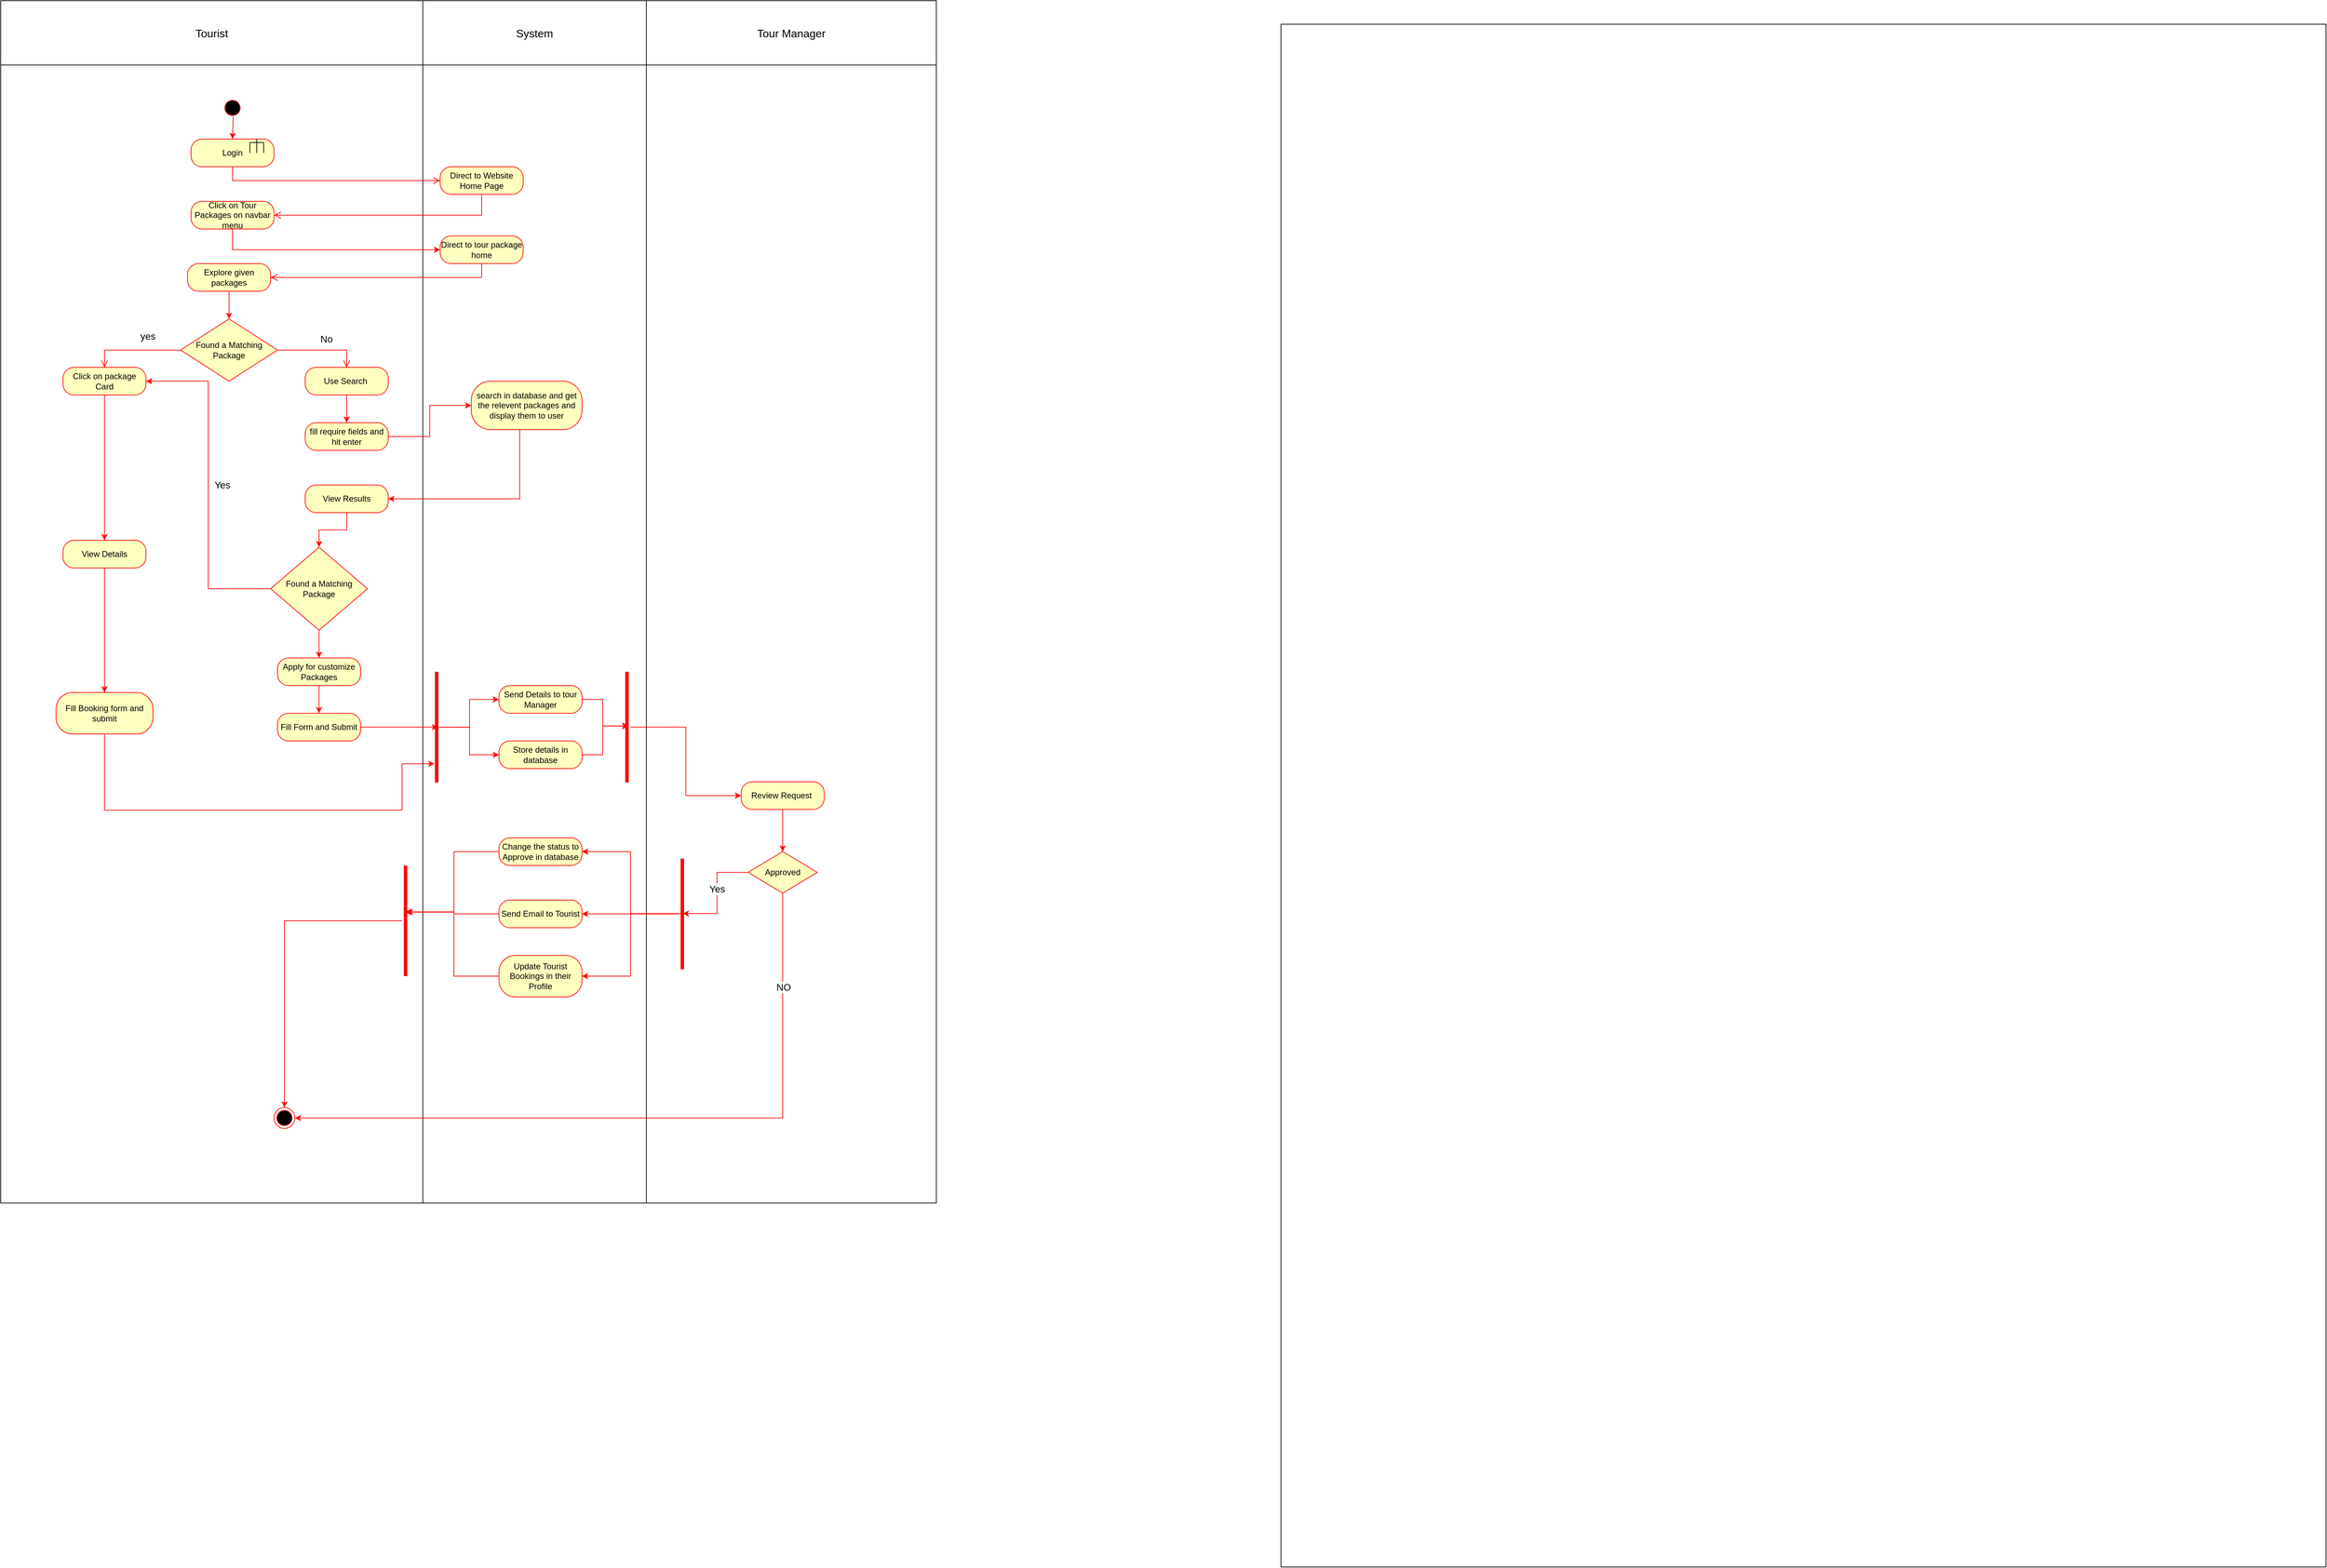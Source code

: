 <mxfile version="21.1.4" type="device">
  <diagram name="Page-1" id="e7e014a7-5840-1c2e-5031-d8a46d1fe8dd">
    <mxGraphModel dx="4356" dy="1751" grid="1" gridSize="10" guides="1" tooltips="1" connect="1" arrows="1" fold="1" page="1" pageScale="1" pageWidth="1169" pageHeight="826" background="none" math="0" shadow="0">
      <root>
        <mxCell id="0" />
        <mxCell id="1" parent="0" />
        <mxCell id="yYrWs5ZPauLih-OJuVwP-48" value="" style="shape=table;startSize=0;container=1;collapsible=0;childLayout=tableLayout;fontSize=16;strokeColor=#000000;" vertex="1" parent="1">
          <mxGeometry x="-50" y="70" width="1352" height="1738" as="geometry" />
        </mxCell>
        <mxCell id="yYrWs5ZPauLih-OJuVwP-49" value="" style="shape=tableRow;horizontal=0;startSize=0;swimlaneHead=0;swimlaneBody=0;strokeColor=inherit;top=0;left=0;bottom=0;right=0;collapsible=0;dropTarget=0;fillColor=none;points=[[0,0.5],[1,0.5]];portConstraint=eastwest;fontSize=16;" vertex="1" parent="yYrWs5ZPauLih-OJuVwP-48">
          <mxGeometry width="1352" height="93" as="geometry" />
        </mxCell>
        <mxCell id="yYrWs5ZPauLih-OJuVwP-50" value="Tourist" style="shape=partialRectangle;html=1;whiteSpace=wrap;connectable=0;strokeColor=inherit;overflow=hidden;fillColor=none;top=0;left=0;bottom=0;right=0;pointerEvents=1;fontSize=16;" vertex="1" parent="yYrWs5ZPauLih-OJuVwP-49">
          <mxGeometry width="610" height="93" as="geometry">
            <mxRectangle width="610" height="93" as="alternateBounds" />
          </mxGeometry>
        </mxCell>
        <mxCell id="yYrWs5ZPauLih-OJuVwP-51" value="System" style="shape=partialRectangle;html=1;whiteSpace=wrap;connectable=0;strokeColor=inherit;overflow=hidden;fillColor=none;top=0;left=0;bottom=0;right=0;pointerEvents=1;fontSize=16;" vertex="1" parent="yYrWs5ZPauLih-OJuVwP-49">
          <mxGeometry x="610" width="323" height="93" as="geometry">
            <mxRectangle width="323" height="93" as="alternateBounds" />
          </mxGeometry>
        </mxCell>
        <mxCell id="yYrWs5ZPauLih-OJuVwP-52" value="Tour Manager" style="shape=partialRectangle;html=1;whiteSpace=wrap;connectable=0;strokeColor=inherit;overflow=hidden;fillColor=none;top=0;left=0;bottom=0;right=0;pointerEvents=1;fontSize=16;" vertex="1" parent="yYrWs5ZPauLih-OJuVwP-49">
          <mxGeometry x="933" width="419" height="93" as="geometry">
            <mxRectangle width="419" height="93" as="alternateBounds" />
          </mxGeometry>
        </mxCell>
        <mxCell id="yYrWs5ZPauLih-OJuVwP-53" value="" style="shape=tableRow;horizontal=0;startSize=0;swimlaneHead=0;swimlaneBody=0;strokeColor=inherit;top=0;left=0;bottom=0;right=0;collapsible=0;dropTarget=0;fillColor=none;points=[[0,0.5],[1,0.5]];portConstraint=eastwest;fontSize=16;" vertex="1" parent="yYrWs5ZPauLih-OJuVwP-48">
          <mxGeometry y="93" width="1352" height="1645" as="geometry" />
        </mxCell>
        <mxCell id="yYrWs5ZPauLih-OJuVwP-54" value="" style="shape=partialRectangle;html=1;whiteSpace=wrap;connectable=0;strokeColor=inherit;overflow=hidden;fillColor=none;top=0;left=0;bottom=0;right=0;pointerEvents=1;fontSize=16;" vertex="1" parent="yYrWs5ZPauLih-OJuVwP-53">
          <mxGeometry width="610" height="1645" as="geometry">
            <mxRectangle width="610" height="1645" as="alternateBounds" />
          </mxGeometry>
        </mxCell>
        <mxCell id="yYrWs5ZPauLih-OJuVwP-55" value="" style="shape=partialRectangle;html=1;whiteSpace=wrap;connectable=0;strokeColor=inherit;overflow=hidden;fillColor=none;top=0;left=0;bottom=0;right=0;pointerEvents=1;fontSize=16;" vertex="1" parent="yYrWs5ZPauLih-OJuVwP-53">
          <mxGeometry x="610" width="323" height="1645" as="geometry">
            <mxRectangle width="323" height="1645" as="alternateBounds" />
          </mxGeometry>
        </mxCell>
        <mxCell id="yYrWs5ZPauLih-OJuVwP-56" value="" style="shape=partialRectangle;html=1;whiteSpace=wrap;connectable=0;strokeColor=inherit;overflow=hidden;fillColor=none;top=0;left=0;bottom=0;right=0;pointerEvents=1;fontSize=16;" vertex="1" parent="yYrWs5ZPauLih-OJuVwP-53">
          <mxGeometry x="933" width="419" height="1645" as="geometry">
            <mxRectangle width="419" height="1645" as="alternateBounds" />
          </mxGeometry>
        </mxCell>
        <mxCell id="yYrWs5ZPauLih-OJuVwP-64" value="" style="ellipse;shape=startState;fillColor=#000000;strokeColor=#ff0000;" vertex="1" parent="1">
          <mxGeometry x="270" y="210" width="30" height="30" as="geometry" />
        </mxCell>
        <mxCell id="yYrWs5ZPauLih-OJuVwP-65" value="" style="endArrow=classic;html=1;rounded=0;strokeColor=#ff0000;exitX=0.533;exitY=0.911;exitDx=0;exitDy=0;exitPerimeter=0;entryX=0.5;entryY=0;entryDx=0;entryDy=0;" edge="1" parent="1" source="yYrWs5ZPauLih-OJuVwP-64" target="yYrWs5ZPauLih-OJuVwP-116">
          <mxGeometry width="50" height="50" relative="1" as="geometry">
            <mxPoint x="510" y="370" as="sourcePoint" />
            <mxPoint x="285.376" y="270" as="targetPoint" />
          </mxGeometry>
        </mxCell>
        <mxCell id="yYrWs5ZPauLih-OJuVwP-117" value="" style="edgeStyle=orthogonalEdgeStyle;html=1;verticalAlign=bottom;endArrow=open;endSize=8;strokeColor=#ff0000;rounded=0;entryX=0;entryY=0.5;entryDx=0;entryDy=0;" edge="1" source="yYrWs5ZPauLih-OJuVwP-116" parent="1" target="yYrWs5ZPauLih-OJuVwP-134">
          <mxGeometry relative="1" as="geometry">
            <mxPoint x="315" y="450" as="targetPoint" />
            <Array as="points">
              <mxPoint x="285" y="330" />
            </Array>
          </mxGeometry>
        </mxCell>
        <mxCell id="yYrWs5ZPauLih-OJuVwP-133" value="" style="group" vertex="1" connectable="0" parent="1">
          <mxGeometry x="225" y="270" width="120" height="40" as="geometry" />
        </mxCell>
        <mxCell id="yYrWs5ZPauLih-OJuVwP-116" value="Login" style="rounded=1;whiteSpace=wrap;html=1;arcSize=40;fontColor=#000000;fillColor=#ffffc0;strokeColor=#ff0000;" vertex="1" parent="yYrWs5ZPauLih-OJuVwP-133">
          <mxGeometry width="120" height="40" as="geometry" />
        </mxCell>
        <mxCell id="yYrWs5ZPauLih-OJuVwP-125" value="" style="group" vertex="1" connectable="0" parent="yYrWs5ZPauLih-OJuVwP-133">
          <mxGeometry x="75" width="40" height="20" as="geometry" />
        </mxCell>
        <mxCell id="yYrWs5ZPauLih-OJuVwP-126" value="" style="line;strokeWidth=1;direction=south;html=1;perimeter=backbonePerimeter;points=[];outlineConnect=0;fontSize=5;fontColor=default;labelBackgroundColor=default;labelBorderColor=none;" vertex="1" parent="yYrWs5ZPauLih-OJuVwP-125">
          <mxGeometry x="20" y="5" width="20" height="15" as="geometry" />
        </mxCell>
        <mxCell id="yYrWs5ZPauLih-OJuVwP-127" value="" style="group" vertex="1" connectable="0" parent="yYrWs5ZPauLih-OJuVwP-125">
          <mxGeometry width="30" height="20" as="geometry" />
        </mxCell>
        <mxCell id="yYrWs5ZPauLih-OJuVwP-128" value="" style="line;strokeWidth=1;direction=south;html=1;perimeter=backbonePerimeter;points=[];outlineConnect=0;fontSize=5;fontColor=default;labelBackgroundColor=default;labelBorderColor=none;" vertex="1" parent="yYrWs5ZPauLih-OJuVwP-127">
          <mxGeometry x="10" width="20" height="15" as="geometry" />
        </mxCell>
        <mxCell id="yYrWs5ZPauLih-OJuVwP-129" value="" style="line;strokeWidth=1;direction=south;html=1;perimeter=backbonePerimeter;points=[];outlineConnect=0;fontSize=5;fontColor=default;labelBackgroundColor=default;labelBorderColor=none;" vertex="1" parent="yYrWs5ZPauLih-OJuVwP-127">
          <mxGeometry y="5" width="20" height="15" as="geometry" />
        </mxCell>
        <mxCell id="yYrWs5ZPauLih-OJuVwP-130" value="" style="line;strokeWidth=1;direction=south;html=1;perimeter=backbonePerimeter;points=[];outlineConnect=0;fontSize=5;fontColor=default;labelBackgroundColor=default;labelBorderColor=none;" vertex="1" parent="yYrWs5ZPauLih-OJuVwP-127">
          <mxGeometry x="10" y="5" width="20" height="15" as="geometry" />
        </mxCell>
        <mxCell id="yYrWs5ZPauLih-OJuVwP-131" value="" style="line;strokeWidth=1;html=1;" vertex="1" parent="yYrWs5ZPauLih-OJuVwP-127">
          <mxGeometry x="10" width="20" height="10" as="geometry" />
        </mxCell>
        <mxCell id="yYrWs5ZPauLih-OJuVwP-134" value="Direct to Website Home Page" style="rounded=1;whiteSpace=wrap;html=1;arcSize=40;fontColor=#000000;fillColor=#ffffc0;strokeColor=#ff0000;" vertex="1" parent="1">
          <mxGeometry x="585" y="310" width="120" height="40" as="geometry" />
        </mxCell>
        <mxCell id="yYrWs5ZPauLih-OJuVwP-135" value="" style="edgeStyle=orthogonalEdgeStyle;html=1;verticalAlign=bottom;endArrow=open;endSize=8;strokeColor=#ff0000;rounded=0;" edge="1" source="yYrWs5ZPauLih-OJuVwP-134" parent="1" target="yYrWs5ZPauLih-OJuVwP-136">
          <mxGeometry relative="1" as="geometry">
            <mxPoint x="645" y="410" as="targetPoint" />
            <Array as="points">
              <mxPoint x="645" y="380" />
            </Array>
          </mxGeometry>
        </mxCell>
        <mxCell id="yYrWs5ZPauLih-OJuVwP-138" style="edgeStyle=orthogonalEdgeStyle;rounded=0;orthogonalLoop=1;jettySize=auto;html=1;strokeColor=#ff0000;entryX=0;entryY=0.5;entryDx=0;entryDy=0;" edge="1" parent="1" source="yYrWs5ZPauLih-OJuVwP-136">
          <mxGeometry relative="1" as="geometry">
            <mxPoint x="585" y="430" as="targetPoint" />
            <Array as="points">
              <mxPoint x="285" y="430" />
            </Array>
          </mxGeometry>
        </mxCell>
        <mxCell id="yYrWs5ZPauLih-OJuVwP-136" value="Click on Tour Packages on navbar menu" style="rounded=1;whiteSpace=wrap;html=1;arcSize=40;fontColor=#000000;fillColor=#ffffc0;strokeColor=#ff0000;" vertex="1" parent="1">
          <mxGeometry x="225" y="360" width="120" height="40" as="geometry" />
        </mxCell>
        <mxCell id="yYrWs5ZPauLih-OJuVwP-146" style="edgeStyle=orthogonalEdgeStyle;rounded=0;orthogonalLoop=1;jettySize=auto;html=1;strokeColor=#ff0000;" edge="1" parent="1" source="yYrWs5ZPauLih-OJuVwP-139" target="yYrWs5ZPauLih-OJuVwP-143">
          <mxGeometry relative="1" as="geometry" />
        </mxCell>
        <mxCell id="yYrWs5ZPauLih-OJuVwP-139" value="Explore given packages" style="rounded=1;whiteSpace=wrap;html=1;arcSize=40;fontColor=#000000;fillColor=#ffffc0;strokeColor=#ff0000;" vertex="1" parent="1">
          <mxGeometry x="220" y="450" width="120" height="40" as="geometry" />
        </mxCell>
        <mxCell id="yYrWs5ZPauLih-OJuVwP-141" value="Direct to tour package home" style="rounded=1;whiteSpace=wrap;html=1;arcSize=40;fontColor=#000000;fillColor=#ffffc0;strokeColor=#ff0000;" vertex="1" parent="1">
          <mxGeometry x="585" y="410" width="120" height="40" as="geometry" />
        </mxCell>
        <mxCell id="yYrWs5ZPauLih-OJuVwP-142" value="" style="edgeStyle=orthogonalEdgeStyle;html=1;verticalAlign=bottom;endArrow=open;endSize=8;strokeColor=#ff0000;rounded=0;entryX=1;entryY=0.5;entryDx=0;entryDy=0;" edge="1" source="yYrWs5ZPauLih-OJuVwP-141" parent="1" target="yYrWs5ZPauLih-OJuVwP-139">
          <mxGeometry relative="1" as="geometry">
            <mxPoint x="700" y="600" as="targetPoint" />
            <Array as="points">
              <mxPoint x="645" y="470" />
            </Array>
          </mxGeometry>
        </mxCell>
        <mxCell id="yYrWs5ZPauLih-OJuVwP-143" value="Found a Matching Package" style="rhombus;whiteSpace=wrap;html=1;fontColor=#000000;fillColor=#ffffc0;strokeColor=#FF0000;" vertex="1" parent="1">
          <mxGeometry x="210" y="530" width="140" height="90" as="geometry" />
        </mxCell>
        <mxCell id="yYrWs5ZPauLih-OJuVwP-144" value="&lt;font style=&quot;font-size: 14px;&quot;&gt;No&lt;br&gt;&lt;/font&gt;" style="edgeStyle=orthogonalEdgeStyle;html=1;align=left;verticalAlign=bottom;endArrow=open;endSize=8;strokeColor=#ff0000;rounded=0;" edge="1" source="yYrWs5ZPauLih-OJuVwP-143" parent="1" target="yYrWs5ZPauLih-OJuVwP-150">
          <mxGeometry x="-0.04" y="5" relative="1" as="geometry">
            <mxPoint x="420" y="570" as="targetPoint" />
            <Array as="points">
              <mxPoint x="450" y="575" />
            </Array>
            <mxPoint as="offset" />
          </mxGeometry>
        </mxCell>
        <mxCell id="yYrWs5ZPauLih-OJuVwP-145" value="&lt;font style=&quot;font-size: 14px;&quot;&gt;yes&lt;/font&gt;" style="edgeStyle=orthogonalEdgeStyle;html=1;align=left;verticalAlign=top;endArrow=open;endSize=8;strokeColor=#ff0000;rounded=0;entryX=0.5;entryY=0;entryDx=0;entryDy=0;" edge="1" source="yYrWs5ZPauLih-OJuVwP-143" parent="1" target="yYrWs5ZPauLih-OJuVwP-148">
          <mxGeometry x="-0.111" y="-35" relative="1" as="geometry">
            <mxPoint x="290" y="650" as="targetPoint" />
            <Array as="points">
              <mxPoint x="100" y="575" />
            </Array>
            <mxPoint as="offset" />
          </mxGeometry>
        </mxCell>
        <mxCell id="yYrWs5ZPauLih-OJuVwP-195" style="edgeStyle=orthogonalEdgeStyle;rounded=0;orthogonalLoop=1;jettySize=auto;html=1;entryX=0.5;entryY=0;entryDx=0;entryDy=0;strokeColor=#ff0000;" edge="1" parent="1" source="yYrWs5ZPauLih-OJuVwP-148" target="yYrWs5ZPauLih-OJuVwP-192">
          <mxGeometry relative="1" as="geometry" />
        </mxCell>
        <mxCell id="yYrWs5ZPauLih-OJuVwP-148" value="Click on package Card" style="rounded=1;whiteSpace=wrap;html=1;arcSize=40;fontColor=#000000;fillColor=#ffffc0;strokeColor=#ff0000;" vertex="1" parent="1">
          <mxGeometry x="40" y="600" width="120" height="40" as="geometry" />
        </mxCell>
        <mxCell id="yYrWs5ZPauLih-OJuVwP-152" style="edgeStyle=orthogonalEdgeStyle;rounded=0;orthogonalLoop=1;jettySize=auto;html=1;strokeColor=#ff0000;" edge="1" parent="1" source="yYrWs5ZPauLih-OJuVwP-150" target="yYrWs5ZPauLih-OJuVwP-151">
          <mxGeometry relative="1" as="geometry" />
        </mxCell>
        <mxCell id="yYrWs5ZPauLih-OJuVwP-150" value="Use Search&amp;nbsp;" style="rounded=1;whiteSpace=wrap;html=1;arcSize=40;fontColor=#000000;fillColor=#ffffc0;strokeColor=#ff0000;" vertex="1" parent="1">
          <mxGeometry x="390" y="600" width="120" height="40" as="geometry" />
        </mxCell>
        <mxCell id="yYrWs5ZPauLih-OJuVwP-154" style="edgeStyle=orthogonalEdgeStyle;rounded=0;orthogonalLoop=1;jettySize=auto;html=1;entryX=0;entryY=0.5;entryDx=0;entryDy=0;strokeColor=#ff0000;" edge="1" parent="1" source="yYrWs5ZPauLih-OJuVwP-151" target="yYrWs5ZPauLih-OJuVwP-153">
          <mxGeometry relative="1" as="geometry" />
        </mxCell>
        <mxCell id="yYrWs5ZPauLih-OJuVwP-151" value="fill require fields and hit enter" style="rounded=1;whiteSpace=wrap;html=1;arcSize=40;fontColor=#000000;fillColor=#ffffc0;strokeColor=#ff0000;" vertex="1" parent="1">
          <mxGeometry x="390" y="680" width="120" height="40" as="geometry" />
        </mxCell>
        <mxCell id="yYrWs5ZPauLih-OJuVwP-157" style="edgeStyle=orthogonalEdgeStyle;rounded=0;orthogonalLoop=1;jettySize=auto;html=1;entryX=1;entryY=0.5;entryDx=0;entryDy=0;strokeColor=#FF0000;" edge="1" parent="1" source="yYrWs5ZPauLih-OJuVwP-153" target="yYrWs5ZPauLih-OJuVwP-155">
          <mxGeometry relative="1" as="geometry">
            <Array as="points">
              <mxPoint x="700" y="790" />
            </Array>
          </mxGeometry>
        </mxCell>
        <mxCell id="yYrWs5ZPauLih-OJuVwP-153" value="search in database and get the relevent packages and display them to user" style="rounded=1;whiteSpace=wrap;html=1;arcSize=40;fontColor=#000000;fillColor=#ffffc0;strokeColor=#ff0000;" vertex="1" parent="1">
          <mxGeometry x="630" y="620" width="160" height="70" as="geometry" />
        </mxCell>
        <mxCell id="yYrWs5ZPauLih-OJuVwP-164" style="edgeStyle=orthogonalEdgeStyle;rounded=0;orthogonalLoop=1;jettySize=auto;html=1;strokeColor=#ff0000;" edge="1" parent="1" source="yYrWs5ZPauLih-OJuVwP-155" target="yYrWs5ZPauLih-OJuVwP-160">
          <mxGeometry relative="1" as="geometry" />
        </mxCell>
        <mxCell id="yYrWs5ZPauLih-OJuVwP-155" value="View Results" style="rounded=1;whiteSpace=wrap;html=1;arcSize=40;fontColor=#000000;fillColor=#ffffc0;strokeColor=#ff0000;" vertex="1" parent="1">
          <mxGeometry x="390" y="770" width="120" height="40" as="geometry" />
        </mxCell>
        <mxCell id="yYrWs5ZPauLih-OJuVwP-165" style="edgeStyle=orthogonalEdgeStyle;rounded=0;orthogonalLoop=1;jettySize=auto;html=1;entryX=1;entryY=0.5;entryDx=0;entryDy=0;strokeColor=#ff0000;" edge="1" parent="1" source="yYrWs5ZPauLih-OJuVwP-160" target="yYrWs5ZPauLih-OJuVwP-148">
          <mxGeometry relative="1" as="geometry" />
        </mxCell>
        <mxCell id="yYrWs5ZPauLih-OJuVwP-167" value="&lt;font style=&quot;font-size: 14px;&quot;&gt;Yes&lt;/font&gt;" style="edgeLabel;html=1;align=center;verticalAlign=middle;resizable=0;points=[];" vertex="1" connectable="0" parent="yYrWs5ZPauLih-OJuVwP-165">
          <mxGeometry x="0.05" y="-2" relative="1" as="geometry">
            <mxPoint x="18" y="12" as="offset" />
          </mxGeometry>
        </mxCell>
        <mxCell id="yYrWs5ZPauLih-OJuVwP-170" style="edgeStyle=orthogonalEdgeStyle;rounded=0;orthogonalLoop=1;jettySize=auto;html=1;strokeColor=#ff0000;" edge="1" parent="1" source="yYrWs5ZPauLih-OJuVwP-160" target="yYrWs5ZPauLih-OJuVwP-169">
          <mxGeometry relative="1" as="geometry" />
        </mxCell>
        <mxCell id="yYrWs5ZPauLih-OJuVwP-160" value="Found a Matching Package" style="rhombus;whiteSpace=wrap;html=1;fontColor=#000000;fillColor=#ffffc0;strokeColor=#ff0000;" vertex="1" parent="1">
          <mxGeometry x="340" y="860" width="140" height="120" as="geometry" />
        </mxCell>
        <mxCell id="yYrWs5ZPauLih-OJuVwP-172" style="edgeStyle=orthogonalEdgeStyle;rounded=0;orthogonalLoop=1;jettySize=auto;html=1;strokeColor=#ff0000;" edge="1" parent="1" source="yYrWs5ZPauLih-OJuVwP-169" target="yYrWs5ZPauLih-OJuVwP-171">
          <mxGeometry relative="1" as="geometry" />
        </mxCell>
        <mxCell id="yYrWs5ZPauLih-OJuVwP-169" value="Apply for customize Packages" style="rounded=1;whiteSpace=wrap;html=1;arcSize=40;fontColor=#000000;fillColor=#ffffc0;strokeColor=#ff0000;" vertex="1" parent="1">
          <mxGeometry x="350" y="1020" width="120" height="40" as="geometry" />
        </mxCell>
        <mxCell id="yYrWs5ZPauLih-OJuVwP-199" style="edgeStyle=orthogonalEdgeStyle;rounded=0;orthogonalLoop=1;jettySize=auto;html=1;entryX=0.5;entryY=0.305;entryDx=0;entryDy=0;entryPerimeter=0;strokeColor=#ff0000;" edge="1" parent="1" source="yYrWs5ZPauLih-OJuVwP-171" target="yYrWs5ZPauLih-OJuVwP-175">
          <mxGeometry relative="1" as="geometry" />
        </mxCell>
        <mxCell id="yYrWs5ZPauLih-OJuVwP-171" value="Fill Form and Submit" style="rounded=1;whiteSpace=wrap;html=1;arcSize=40;fontColor=#000000;fillColor=#ffffc0;strokeColor=#ff0000;" vertex="1" parent="1">
          <mxGeometry x="350" y="1100" width="120" height="40" as="geometry" />
        </mxCell>
        <mxCell id="yYrWs5ZPauLih-OJuVwP-180" style="edgeStyle=orthogonalEdgeStyle;rounded=0;orthogonalLoop=1;jettySize=auto;html=1;strokeColor=#ff0000;" edge="1" parent="1" source="yYrWs5ZPauLih-OJuVwP-175" target="yYrWs5ZPauLih-OJuVwP-178">
          <mxGeometry relative="1" as="geometry" />
        </mxCell>
        <mxCell id="yYrWs5ZPauLih-OJuVwP-181" style="edgeStyle=orthogonalEdgeStyle;rounded=0;orthogonalLoop=1;jettySize=auto;html=1;strokeColor=#ff0000;exitX=0.501;exitY=0.544;exitDx=0;exitDy=0;exitPerimeter=0;" edge="1" parent="1" source="yYrWs5ZPauLih-OJuVwP-175" target="yYrWs5ZPauLih-OJuVwP-179">
          <mxGeometry relative="1" as="geometry" />
        </mxCell>
        <mxCell id="yYrWs5ZPauLih-OJuVwP-175" value="" style="line;strokeWidth=5;direction=south;html=1;strokeColor=#ff0000;" vertex="1" parent="1">
          <mxGeometry x="575" y="1040" width="10" height="160" as="geometry" />
        </mxCell>
        <mxCell id="yYrWs5ZPauLih-OJuVwP-185" style="edgeStyle=orthogonalEdgeStyle;rounded=0;orthogonalLoop=1;jettySize=auto;html=1;entryX=0.49;entryY=0.2;entryDx=0;entryDy=0;entryPerimeter=0;strokeColor=#ff0000;" edge="1" parent="1" source="yYrWs5ZPauLih-OJuVwP-178" target="yYrWs5ZPauLih-OJuVwP-184">
          <mxGeometry relative="1" as="geometry" />
        </mxCell>
        <mxCell id="yYrWs5ZPauLih-OJuVwP-178" value="Send Details to tour Manager" style="rounded=1;whiteSpace=wrap;html=1;arcSize=40;fontColor=#000000;fillColor=#ffffc0;strokeColor=#ff0000;" vertex="1" parent="1">
          <mxGeometry x="670" y="1060" width="120" height="40" as="geometry" />
        </mxCell>
        <mxCell id="yYrWs5ZPauLih-OJuVwP-186" style="edgeStyle=orthogonalEdgeStyle;rounded=0;orthogonalLoop=1;jettySize=auto;html=1;entryX=0.49;entryY=0.311;entryDx=0;entryDy=0;entryPerimeter=0;strokeColor=#ff0000;" edge="1" parent="1" source="yYrWs5ZPauLih-OJuVwP-179" target="yYrWs5ZPauLih-OJuVwP-184">
          <mxGeometry relative="1" as="geometry" />
        </mxCell>
        <mxCell id="yYrWs5ZPauLih-OJuVwP-179" value="Store details in database" style="rounded=1;whiteSpace=wrap;html=1;arcSize=40;fontColor=#000000;fillColor=#ffffc0;strokeColor=#ff0000;" vertex="1" parent="1">
          <mxGeometry x="670" y="1140" width="120" height="40" as="geometry" />
        </mxCell>
        <mxCell id="yYrWs5ZPauLih-OJuVwP-191" style="edgeStyle=orthogonalEdgeStyle;rounded=0;orthogonalLoop=1;jettySize=auto;html=1;strokeColor=#ff0000;" edge="1" parent="1" source="yYrWs5ZPauLih-OJuVwP-182" target="yYrWs5ZPauLih-OJuVwP-188">
          <mxGeometry relative="1" as="geometry" />
        </mxCell>
        <mxCell id="yYrWs5ZPauLih-OJuVwP-182" value="Review Request&amp;nbsp;" style="rounded=1;whiteSpace=wrap;html=1;arcSize=40;fontColor=#000000;fillColor=#ffffc0;strokeColor=#ff0000;" vertex="1" parent="1">
          <mxGeometry x="1020" y="1199" width="120" height="40" as="geometry" />
        </mxCell>
        <mxCell id="yYrWs5ZPauLih-OJuVwP-187" style="edgeStyle=orthogonalEdgeStyle;rounded=0;orthogonalLoop=1;jettySize=auto;html=1;entryX=0;entryY=0.5;entryDx=0;entryDy=0;strokeColor=#ff0000;" edge="1" parent="1" source="yYrWs5ZPauLih-OJuVwP-184" target="yYrWs5ZPauLih-OJuVwP-182">
          <mxGeometry relative="1" as="geometry" />
        </mxCell>
        <mxCell id="yYrWs5ZPauLih-OJuVwP-184" value="" style="line;strokeWidth=5;direction=south;html=1;strokeColor=#ff0000;" vertex="1" parent="1">
          <mxGeometry x="850" y="1040" width="10" height="160" as="geometry" />
        </mxCell>
        <mxCell id="yYrWs5ZPauLih-OJuVwP-205" style="edgeStyle=orthogonalEdgeStyle;rounded=0;orthogonalLoop=1;jettySize=auto;html=1;strokeColor=#ff0000;entryX=0.497;entryY=0.444;entryDx=0;entryDy=0;entryPerimeter=0;" edge="1" parent="1" source="yYrWs5ZPauLih-OJuVwP-188" target="yYrWs5ZPauLih-OJuVwP-204">
          <mxGeometry relative="1" as="geometry">
            <mxPoint x="950" y="1380" as="targetPoint" />
          </mxGeometry>
        </mxCell>
        <mxCell id="yYrWs5ZPauLih-OJuVwP-220" value="&lt;font style=&quot;font-size: 14px;&quot;&gt;Yes&lt;/font&gt;" style="edgeLabel;html=1;align=center;verticalAlign=middle;resizable=0;points=[];" vertex="1" connectable="0" parent="yYrWs5ZPauLih-OJuVwP-205">
          <mxGeometry x="-0.11" relative="1" as="geometry">
            <mxPoint as="offset" />
          </mxGeometry>
        </mxCell>
        <mxCell id="yYrWs5ZPauLih-OJuVwP-224" style="edgeStyle=orthogonalEdgeStyle;rounded=0;orthogonalLoop=1;jettySize=auto;html=1;strokeColor=#ff0000;" edge="1" parent="1" source="yYrWs5ZPauLih-OJuVwP-188" target="yYrWs5ZPauLih-OJuVwP-219">
          <mxGeometry relative="1" as="geometry">
            <Array as="points">
              <mxPoint x="1080" y="1685" />
            </Array>
          </mxGeometry>
        </mxCell>
        <mxCell id="yYrWs5ZPauLih-OJuVwP-227" value="&lt;font style=&quot;font-size: 14px;&quot;&gt;NO&lt;/font&gt;" style="edgeLabel;html=1;align=center;verticalAlign=middle;resizable=0;points=[];" vertex="1" connectable="0" parent="yYrWs5ZPauLih-OJuVwP-224">
          <mxGeometry x="-0.737" y="1" relative="1" as="geometry">
            <mxPoint as="offset" />
          </mxGeometry>
        </mxCell>
        <mxCell id="yYrWs5ZPauLih-OJuVwP-188" value="Approved" style="rhombus;whiteSpace=wrap;html=1;fontColor=#000000;fillColor=#ffffc0;strokeColor=#ff0000;" vertex="1" parent="1">
          <mxGeometry x="1030" y="1300" width="100" height="60" as="geometry" />
        </mxCell>
        <mxCell id="yYrWs5ZPauLih-OJuVwP-196" style="edgeStyle=orthogonalEdgeStyle;rounded=0;orthogonalLoop=1;jettySize=auto;html=1;strokeColor=#ff0000;" edge="1" parent="1" source="yYrWs5ZPauLih-OJuVwP-192" target="yYrWs5ZPauLih-OJuVwP-193">
          <mxGeometry relative="1" as="geometry" />
        </mxCell>
        <mxCell id="yYrWs5ZPauLih-OJuVwP-192" value="View Details" style="rounded=1;whiteSpace=wrap;html=1;arcSize=40;fontColor=#000000;fillColor=#ffffc0;strokeColor=#ff0000;" vertex="1" parent="1">
          <mxGeometry x="40" y="850" width="120" height="40" as="geometry" />
        </mxCell>
        <mxCell id="yYrWs5ZPauLih-OJuVwP-194" style="edgeStyle=orthogonalEdgeStyle;rounded=0;orthogonalLoop=1;jettySize=auto;html=1;entryX=0.831;entryY=0.811;entryDx=0;entryDy=0;entryPerimeter=0;strokeColor=#ff0000;" edge="1" parent="1" source="yYrWs5ZPauLih-OJuVwP-193" target="yYrWs5ZPauLih-OJuVwP-175">
          <mxGeometry relative="1" as="geometry">
            <Array as="points">
              <mxPoint x="100" y="1240" />
              <mxPoint x="530" y="1240" />
              <mxPoint x="530" y="1173" />
            </Array>
          </mxGeometry>
        </mxCell>
        <mxCell id="yYrWs5ZPauLih-OJuVwP-193" value="Fill Booking form and submit" style="rounded=1;whiteSpace=wrap;html=1;arcSize=40;fontColor=#000000;fillColor=#ffffc0;strokeColor=#ff0000;" vertex="1" parent="1">
          <mxGeometry x="30" y="1070" width="140" height="60" as="geometry" />
        </mxCell>
        <mxCell id="yYrWs5ZPauLih-OJuVwP-212" style="edgeStyle=orthogonalEdgeStyle;rounded=0;orthogonalLoop=1;jettySize=auto;html=1;entryX=0.42;entryY=0.567;entryDx=0;entryDy=0;entryPerimeter=0;strokeColor=#ff0000;" edge="1" parent="1" source="yYrWs5ZPauLih-OJuVwP-200" target="yYrWs5ZPauLih-OJuVwP-211">
          <mxGeometry relative="1" as="geometry" />
        </mxCell>
        <mxCell id="yYrWs5ZPauLih-OJuVwP-200" value="Change the status to Approve in database" style="rounded=1;whiteSpace=wrap;html=1;arcSize=40;fontColor=#000000;fillColor=#ffffc0;strokeColor=#ff0000;" vertex="1" parent="1">
          <mxGeometry x="670" y="1280" width="120" height="40" as="geometry" />
        </mxCell>
        <mxCell id="yYrWs5ZPauLih-OJuVwP-213" style="edgeStyle=orthogonalEdgeStyle;rounded=0;orthogonalLoop=1;jettySize=auto;html=1;entryX=0.42;entryY=0.4;entryDx=0;entryDy=0;entryPerimeter=0;strokeColor=#ff0000;" edge="1" parent="1" source="yYrWs5ZPauLih-OJuVwP-201" target="yYrWs5ZPauLih-OJuVwP-211">
          <mxGeometry relative="1" as="geometry" />
        </mxCell>
        <mxCell id="yYrWs5ZPauLih-OJuVwP-201" value="Send Email to Tourist" style="rounded=1;whiteSpace=wrap;html=1;arcSize=40;fontColor=#000000;fillColor=#ffffc0;strokeColor=#ff0000;" vertex="1" parent="1">
          <mxGeometry x="670" y="1370" width="120" height="40" as="geometry" />
        </mxCell>
        <mxCell id="yYrWs5ZPauLih-OJuVwP-214" style="edgeStyle=orthogonalEdgeStyle;rounded=0;orthogonalLoop=1;jettySize=auto;html=1;entryX=0.421;entryY=0.339;entryDx=0;entryDy=0;entryPerimeter=0;strokeColor=#ff0000;" edge="1" parent="1" source="yYrWs5ZPauLih-OJuVwP-202" target="yYrWs5ZPauLih-OJuVwP-211">
          <mxGeometry relative="1" as="geometry" />
        </mxCell>
        <mxCell id="yYrWs5ZPauLih-OJuVwP-202" value="Update Tourist Bookings in their Profile" style="rounded=1;whiteSpace=wrap;html=1;arcSize=40;fontColor=#000000;fillColor=#ffffc0;strokeColor=#ff0000;" vertex="1" parent="1">
          <mxGeometry x="670" y="1450" width="120" height="60" as="geometry" />
        </mxCell>
        <mxCell id="yYrWs5ZPauLih-OJuVwP-206" style="edgeStyle=orthogonalEdgeStyle;rounded=0;orthogonalLoop=1;jettySize=auto;html=1;entryX=1;entryY=0.5;entryDx=0;entryDy=0;strokeColor=#ff0000;" edge="1" parent="1" source="yYrWs5ZPauLih-OJuVwP-204" target="yYrWs5ZPauLih-OJuVwP-200">
          <mxGeometry relative="1" as="geometry" />
        </mxCell>
        <mxCell id="yYrWs5ZPauLih-OJuVwP-207" style="edgeStyle=orthogonalEdgeStyle;rounded=0;orthogonalLoop=1;jettySize=auto;html=1;entryX=1;entryY=0.5;entryDx=0;entryDy=0;strokeColor=#ff0000;" edge="1" parent="1" source="yYrWs5ZPauLih-OJuVwP-204" target="yYrWs5ZPauLih-OJuVwP-201">
          <mxGeometry relative="1" as="geometry">
            <Array as="points">
              <mxPoint x="935" y="1390" />
              <mxPoint x="935" y="1390" />
            </Array>
          </mxGeometry>
        </mxCell>
        <mxCell id="yYrWs5ZPauLih-OJuVwP-208" style="edgeStyle=orthogonalEdgeStyle;rounded=0;orthogonalLoop=1;jettySize=auto;html=1;strokeColor=#ff0000;exitX=0.497;exitY=0.622;exitDx=0;exitDy=0;exitPerimeter=0;" edge="1" parent="1" source="yYrWs5ZPauLih-OJuVwP-204" target="yYrWs5ZPauLih-OJuVwP-202">
          <mxGeometry relative="1" as="geometry" />
        </mxCell>
        <mxCell id="yYrWs5ZPauLih-OJuVwP-204" value="" style="line;strokeWidth=5;direction=south;html=1;strokeColor=#ff0000;" vertex="1" parent="1">
          <mxGeometry x="930" y="1310" width="10" height="160" as="geometry" />
        </mxCell>
        <mxCell id="yYrWs5ZPauLih-OJuVwP-226" style="edgeStyle=orthogonalEdgeStyle;rounded=0;orthogonalLoop=1;jettySize=auto;html=1;entryX=0.5;entryY=0;entryDx=0;entryDy=0;strokeColor=#ff0000;" edge="1" parent="1" source="yYrWs5ZPauLih-OJuVwP-211" target="yYrWs5ZPauLih-OJuVwP-219">
          <mxGeometry relative="1" as="geometry" />
        </mxCell>
        <mxCell id="yYrWs5ZPauLih-OJuVwP-229" value="" style="rounded=0;whiteSpace=wrap;html=1;" vertex="1" parent="1">
          <mxGeometry x="1800" y="104" width="1510" height="2230" as="geometry" />
        </mxCell>
        <mxCell id="yYrWs5ZPauLih-OJuVwP-211" value="" style="line;strokeWidth=5;direction=south;html=1;strokeColor=#ff0000;" vertex="1" parent="1">
          <mxGeometry x="530" y="1320" width="10" height="160" as="geometry" />
        </mxCell>
        <mxCell id="yYrWs5ZPauLih-OJuVwP-219" value="" style="ellipse;html=1;shape=endState;fillColor=#000000;strokeColor=#ff0000;" vertex="1" parent="1">
          <mxGeometry x="345" y="1670" width="30" height="30" as="geometry" />
        </mxCell>
      </root>
    </mxGraphModel>
  </diagram>
</mxfile>
